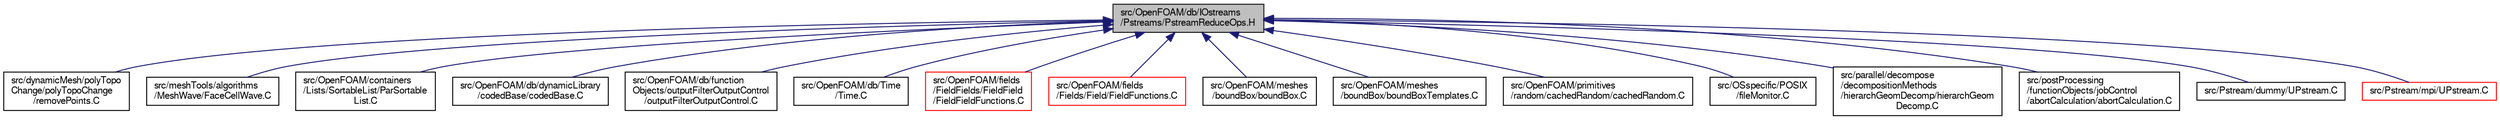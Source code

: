 digraph "src/OpenFOAM/db/IOstreams/Pstreams/PstreamReduceOps.H"
{
  bgcolor="transparent";
  edge [fontname="FreeSans",fontsize="10",labelfontname="FreeSans",labelfontsize="10"];
  node [fontname="FreeSans",fontsize="10",shape=record];
  Node77 [label="src/OpenFOAM/db/IOstreams\l/Pstreams/PstreamReduceOps.H",height=0.2,width=0.4,color="black", fillcolor="grey75", style="filled", fontcolor="black"];
  Node77 -> Node78 [dir="back",color="midnightblue",fontsize="10",style="solid",fontname="FreeSans"];
  Node78 [label="src/dynamicMesh/polyTopo\lChange/polyTopoChange\l/removePoints.C",height=0.2,width=0.4,color="black",URL="$a00809.html"];
  Node77 -> Node79 [dir="back",color="midnightblue",fontsize="10",style="solid",fontname="FreeSans"];
  Node79 [label="src/meshTools/algorithms\l/MeshWave/FaceCellWave.C",height=0.2,width=0.4,color="black",URL="$a07160.html"];
  Node77 -> Node80 [dir="back",color="midnightblue",fontsize="10",style="solid",fontname="FreeSans"];
  Node80 [label="src/OpenFOAM/containers\l/Lists/SortableList/ParSortable\lList.C",height=0.2,width=0.4,color="black",URL="$a08726.html"];
  Node77 -> Node81 [dir="back",color="midnightblue",fontsize="10",style="solid",fontname="FreeSans"];
  Node81 [label="src/OpenFOAM/db/dynamicLibrary\l/codedBase/codedBase.C",height=0.2,width=0.4,color="black",URL="$a08891.html"];
  Node77 -> Node82 [dir="back",color="midnightblue",fontsize="10",style="solid",fontname="FreeSans"];
  Node82 [label="src/OpenFOAM/db/function\lObjects/outputFilterOutputControl\l/outputFilterOutputControl.C",height=0.2,width=0.4,color="black",URL="$a08978.html"];
  Node77 -> Node83 [dir="back",color="midnightblue",fontsize="10",style="solid",fontname="FreeSans"];
  Node83 [label="src/OpenFOAM/db/Time\l/Time.C",height=0.2,width=0.4,color="black",URL="$a09308.html"];
  Node77 -> Node84 [dir="back",color="midnightblue",fontsize="10",style="solid",fontname="FreeSans"];
  Node84 [label="src/OpenFOAM/fields\l/FieldFields/FieldField\l/FieldFieldFunctions.C",height=0.2,width=0.4,color="red",URL="$a09476.html"];
  Node77 -> Node86 [dir="back",color="midnightblue",fontsize="10",style="solid",fontname="FreeSans"];
  Node86 [label="src/OpenFOAM/fields\l/Fields/Field/FieldFunctions.C",height=0.2,width=0.4,color="red",URL="$a09578.html"];
  Node77 -> Node88 [dir="back",color="midnightblue",fontsize="10",style="solid",fontname="FreeSans"];
  Node88 [label="src/OpenFOAM/meshes\l/boundBox/boundBox.C",height=0.2,width=0.4,color="black",URL="$a11105.html"];
  Node77 -> Node89 [dir="back",color="midnightblue",fontsize="10",style="solid",fontname="FreeSans"];
  Node89 [label="src/OpenFOAM/meshes\l/boundBox/boundBoxTemplates.C",height=0.2,width=0.4,color="black",URL="$a11114.html"];
  Node77 -> Node90 [dir="back",color="midnightblue",fontsize="10",style="solid",fontname="FreeSans"];
  Node90 [label="src/OpenFOAM/primitives\l/random/cachedRandom/cachedRandom.C",height=0.2,width=0.4,color="black",URL="$a12449.html"];
  Node77 -> Node91 [dir="back",color="midnightblue",fontsize="10",style="solid",fontname="FreeSans"];
  Node91 [label="src/OSspecific/POSIX\l/fileMonitor.C",height=0.2,width=0.4,color="black",URL="$a12893.html"];
  Node77 -> Node92 [dir="back",color="midnightblue",fontsize="10",style="solid",fontname="FreeSans"];
  Node92 [label="src/parallel/decompose\l/decompositionMethods\l/hierarchGeomDecomp/hierarchGeom\lDecomp.C",height=0.2,width=0.4,color="black",URL="$a12998.html"];
  Node77 -> Node93 [dir="back",color="midnightblue",fontsize="10",style="solid",fontname="FreeSans"];
  Node93 [label="src/postProcessing\l/functionObjects/jobControl\l/abortCalculation/abortCalculation.C",height=0.2,width=0.4,color="black",URL="$a13649.html"];
  Node77 -> Node94 [dir="back",color="midnightblue",fontsize="10",style="solid",fontname="FreeSans"];
  Node94 [label="src/Pstream/dummy/UPstream.C",height=0.2,width=0.4,color="black",URL="$a39584.html"];
  Node77 -> Node95 [dir="back",color="midnightblue",fontsize="10",style="solid",fontname="FreeSans"];
  Node95 [label="src/Pstream/mpi/UPstream.C",height=0.2,width=0.4,color="red",URL="$a39587.html"];
}
